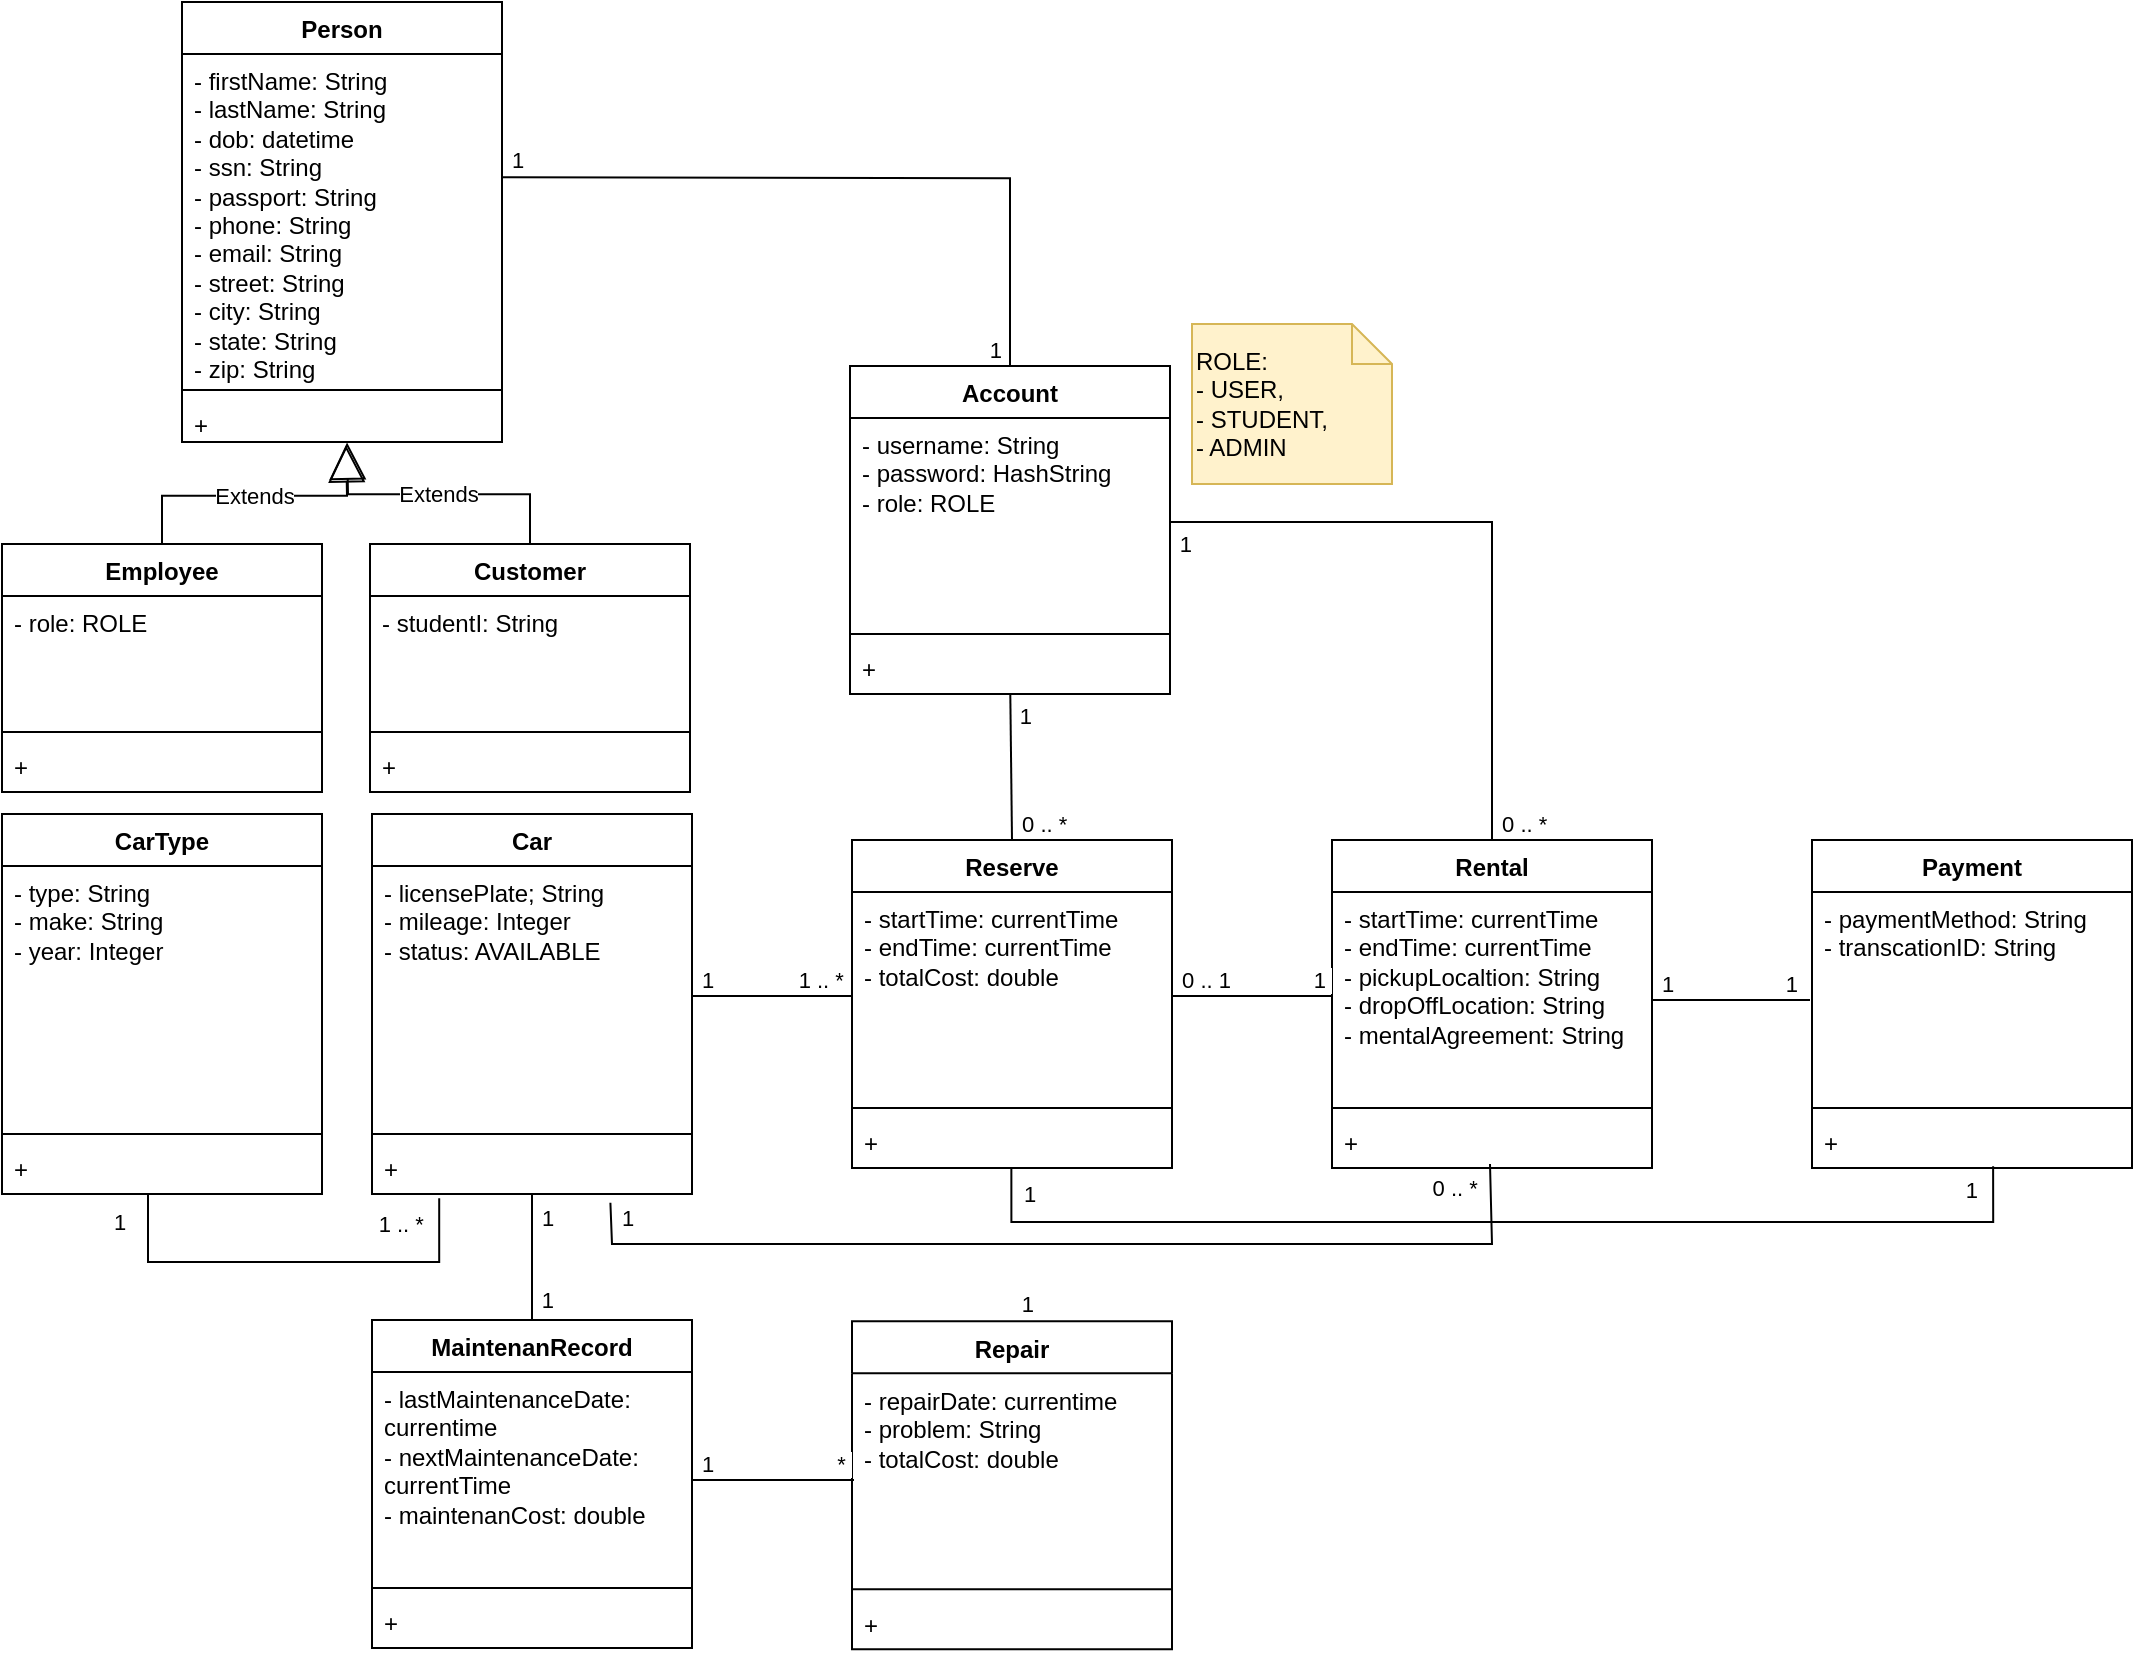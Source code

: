 <mxfile version="26.0.16">
  <diagram name="Page-1" id="sm_DsMpHi9HCMapyGH-o">
    <mxGraphModel dx="1235" dy="1464" grid="1" gridSize="10" guides="1" tooltips="1" connect="1" arrows="1" fold="1" page="1" pageScale="1" pageWidth="1100" pageHeight="850" math="0" shadow="0">
      <root>
        <mxCell id="0" />
        <mxCell id="1" parent="0" />
        <mxCell id="oVzpzXNYOjjaTDXGrFNH-1" value="Car" style="swimlane;fontStyle=1;align=center;verticalAlign=top;childLayout=stackLayout;horizontal=1;startSize=26;horizontalStack=0;resizeParent=1;resizeParentMax=0;resizeLast=0;collapsible=1;marginBottom=0;whiteSpace=wrap;html=1;" vertex="1" parent="1">
          <mxGeometry x="202" y="-434" width="160" height="190" as="geometry" />
        </mxCell>
        <mxCell id="oVzpzXNYOjjaTDXGrFNH-2" value="&lt;div&gt;- licensePlate; String&lt;/div&gt;&lt;div&gt;- mileage: Integer&lt;/div&gt;&lt;div&gt;- status: AVAILABLE&lt;/div&gt;&lt;div&gt;&lt;br&gt;&lt;/div&gt;" style="text;strokeColor=none;fillColor=none;align=left;verticalAlign=top;spacingLeft=4;spacingRight=4;overflow=hidden;rotatable=0;points=[[0,0.5],[1,0.5]];portConstraint=eastwest;whiteSpace=wrap;html=1;" vertex="1" parent="oVzpzXNYOjjaTDXGrFNH-1">
          <mxGeometry y="26" width="160" height="130" as="geometry" />
        </mxCell>
        <mxCell id="oVzpzXNYOjjaTDXGrFNH-3" value="" style="line;strokeWidth=1;fillColor=none;align=left;verticalAlign=middle;spacingTop=-1;spacingLeft=3;spacingRight=3;rotatable=0;labelPosition=right;points=[];portConstraint=eastwest;strokeColor=inherit;" vertex="1" parent="oVzpzXNYOjjaTDXGrFNH-1">
          <mxGeometry y="156" width="160" height="8" as="geometry" />
        </mxCell>
        <mxCell id="oVzpzXNYOjjaTDXGrFNH-4" value="+&amp;nbsp;" style="text;strokeColor=none;fillColor=none;align=left;verticalAlign=top;spacingLeft=4;spacingRight=4;overflow=hidden;rotatable=0;points=[[0,0.5],[1,0.5]];portConstraint=eastwest;whiteSpace=wrap;html=1;" vertex="1" parent="oVzpzXNYOjjaTDXGrFNH-1">
          <mxGeometry y="164" width="160" height="26" as="geometry" />
        </mxCell>
        <mxCell id="oVzpzXNYOjjaTDXGrFNH-5" value="Reserve" style="swimlane;fontStyle=1;align=center;verticalAlign=top;childLayout=stackLayout;horizontal=1;startSize=26;horizontalStack=0;resizeParent=1;resizeParentMax=0;resizeLast=0;collapsible=1;marginBottom=0;whiteSpace=wrap;html=1;" vertex="1" parent="1">
          <mxGeometry x="442" y="-421" width="160" height="164" as="geometry" />
        </mxCell>
        <mxCell id="oVzpzXNYOjjaTDXGrFNH-6" value="- startTime: currentTime&lt;div&gt;- endTime: currentTime&lt;/div&gt;&lt;div&gt;- totalCost: double&lt;/div&gt;" style="text;strokeColor=none;fillColor=none;align=left;verticalAlign=top;spacingLeft=4;spacingRight=4;overflow=hidden;rotatable=0;points=[[0,0.5],[1,0.5]];portConstraint=eastwest;whiteSpace=wrap;html=1;" vertex="1" parent="oVzpzXNYOjjaTDXGrFNH-5">
          <mxGeometry y="26" width="160" height="104" as="geometry" />
        </mxCell>
        <mxCell id="oVzpzXNYOjjaTDXGrFNH-7" value="" style="line;strokeWidth=1;fillColor=none;align=left;verticalAlign=middle;spacingTop=-1;spacingLeft=3;spacingRight=3;rotatable=0;labelPosition=right;points=[];portConstraint=eastwest;strokeColor=inherit;" vertex="1" parent="oVzpzXNYOjjaTDXGrFNH-5">
          <mxGeometry y="130" width="160" height="8" as="geometry" />
        </mxCell>
        <mxCell id="oVzpzXNYOjjaTDXGrFNH-8" value="+" style="text;strokeColor=none;fillColor=none;align=left;verticalAlign=top;spacingLeft=4;spacingRight=4;overflow=hidden;rotatable=0;points=[[0,0.5],[1,0.5]];portConstraint=eastwest;whiteSpace=wrap;html=1;" vertex="1" parent="oVzpzXNYOjjaTDXGrFNH-5">
          <mxGeometry y="138" width="160" height="26" as="geometry" />
        </mxCell>
        <mxCell id="oVzpzXNYOjjaTDXGrFNH-9" value="Rental" style="swimlane;fontStyle=1;align=center;verticalAlign=top;childLayout=stackLayout;horizontal=1;startSize=26;horizontalStack=0;resizeParent=1;resizeParentMax=0;resizeLast=0;collapsible=1;marginBottom=0;whiteSpace=wrap;html=1;" vertex="1" parent="1">
          <mxGeometry x="682" y="-421" width="160" height="164" as="geometry" />
        </mxCell>
        <mxCell id="oVzpzXNYOjjaTDXGrFNH-10" value="- startTime: currentTime&lt;div&gt;- endTime: currentTime&lt;/div&gt;&lt;div&gt;- pickupLocaltion: String&lt;/div&gt;&lt;div&gt;- dropOffLocation: String&lt;/div&gt;&lt;div&gt;- mentalAgreement: String&lt;/div&gt;" style="text;strokeColor=none;fillColor=none;align=left;verticalAlign=top;spacingLeft=4;spacingRight=4;overflow=hidden;rotatable=0;points=[[0,0.5],[1,0.5]];portConstraint=eastwest;whiteSpace=wrap;html=1;" vertex="1" parent="oVzpzXNYOjjaTDXGrFNH-9">
          <mxGeometry y="26" width="160" height="104" as="geometry" />
        </mxCell>
        <mxCell id="oVzpzXNYOjjaTDXGrFNH-11" value="" style="line;strokeWidth=1;fillColor=none;align=left;verticalAlign=middle;spacingTop=-1;spacingLeft=3;spacingRight=3;rotatable=0;labelPosition=right;points=[];portConstraint=eastwest;strokeColor=inherit;" vertex="1" parent="oVzpzXNYOjjaTDXGrFNH-9">
          <mxGeometry y="130" width="160" height="8" as="geometry" />
        </mxCell>
        <mxCell id="oVzpzXNYOjjaTDXGrFNH-12" value="+" style="text;strokeColor=none;fillColor=none;align=left;verticalAlign=top;spacingLeft=4;spacingRight=4;overflow=hidden;rotatable=0;points=[[0,0.5],[1,0.5]];portConstraint=eastwest;whiteSpace=wrap;html=1;" vertex="1" parent="oVzpzXNYOjjaTDXGrFNH-9">
          <mxGeometry y="138" width="160" height="26" as="geometry" />
        </mxCell>
        <mxCell id="oVzpzXNYOjjaTDXGrFNH-13" value="Payment" style="swimlane;fontStyle=1;align=center;verticalAlign=top;childLayout=stackLayout;horizontal=1;startSize=26;horizontalStack=0;resizeParent=1;resizeParentMax=0;resizeLast=0;collapsible=1;marginBottom=0;whiteSpace=wrap;html=1;" vertex="1" parent="1">
          <mxGeometry x="922" y="-421" width="160" height="164" as="geometry" />
        </mxCell>
        <mxCell id="oVzpzXNYOjjaTDXGrFNH-14" value="- paymentMethod: String&lt;div&gt;- transcationID: String&lt;/div&gt;&lt;div&gt;&lt;br&gt;&lt;/div&gt;" style="text;strokeColor=none;fillColor=none;align=left;verticalAlign=top;spacingLeft=4;spacingRight=4;overflow=hidden;rotatable=0;points=[[0,0.5],[1,0.5]];portConstraint=eastwest;whiteSpace=wrap;html=1;" vertex="1" parent="oVzpzXNYOjjaTDXGrFNH-13">
          <mxGeometry y="26" width="160" height="104" as="geometry" />
        </mxCell>
        <mxCell id="oVzpzXNYOjjaTDXGrFNH-15" value="" style="line;strokeWidth=1;fillColor=none;align=left;verticalAlign=middle;spacingTop=-1;spacingLeft=3;spacingRight=3;rotatable=0;labelPosition=right;points=[];portConstraint=eastwest;strokeColor=inherit;" vertex="1" parent="oVzpzXNYOjjaTDXGrFNH-13">
          <mxGeometry y="130" width="160" height="8" as="geometry" />
        </mxCell>
        <mxCell id="oVzpzXNYOjjaTDXGrFNH-16" value="+" style="text;strokeColor=none;fillColor=none;align=left;verticalAlign=top;spacingLeft=4;spacingRight=4;overflow=hidden;rotatable=0;points=[[0,0.5],[1,0.5]];portConstraint=eastwest;whiteSpace=wrap;html=1;" vertex="1" parent="oVzpzXNYOjjaTDXGrFNH-13">
          <mxGeometry y="138" width="160" height="26" as="geometry" />
        </mxCell>
        <mxCell id="oVzpzXNYOjjaTDXGrFNH-17" value="MaintenanRecord" style="swimlane;fontStyle=1;align=center;verticalAlign=top;childLayout=stackLayout;horizontal=1;startSize=26;horizontalStack=0;resizeParent=1;resizeParentMax=0;resizeLast=0;collapsible=1;marginBottom=0;whiteSpace=wrap;html=1;" vertex="1" parent="1">
          <mxGeometry x="202" y="-181" width="160" height="164" as="geometry" />
        </mxCell>
        <mxCell id="oVzpzXNYOjjaTDXGrFNH-18" value="&lt;div&gt;- lastMaintenanceDate: currentime&lt;/div&gt;- nextMaintenanceDate: currentTime&lt;div&gt;- maintenanCost: double&lt;/div&gt;&lt;div&gt;&lt;br&gt;&lt;/div&gt;" style="text;strokeColor=none;fillColor=none;align=left;verticalAlign=top;spacingLeft=4;spacingRight=4;overflow=hidden;rotatable=0;points=[[0,0.5],[1,0.5]];portConstraint=eastwest;whiteSpace=wrap;html=1;" vertex="1" parent="oVzpzXNYOjjaTDXGrFNH-17">
          <mxGeometry y="26" width="160" height="104" as="geometry" />
        </mxCell>
        <mxCell id="oVzpzXNYOjjaTDXGrFNH-19" value="" style="line;strokeWidth=1;fillColor=none;align=left;verticalAlign=middle;spacingTop=-1;spacingLeft=3;spacingRight=3;rotatable=0;labelPosition=right;points=[];portConstraint=eastwest;strokeColor=inherit;" vertex="1" parent="oVzpzXNYOjjaTDXGrFNH-17">
          <mxGeometry y="130" width="160" height="8" as="geometry" />
        </mxCell>
        <mxCell id="oVzpzXNYOjjaTDXGrFNH-20" value="+&amp;nbsp;" style="text;strokeColor=none;fillColor=none;align=left;verticalAlign=top;spacingLeft=4;spacingRight=4;overflow=hidden;rotatable=0;points=[[0,0.5],[1,0.5]];portConstraint=eastwest;whiteSpace=wrap;html=1;" vertex="1" parent="oVzpzXNYOjjaTDXGrFNH-17">
          <mxGeometry y="138" width="160" height="26" as="geometry" />
        </mxCell>
        <mxCell id="oVzpzXNYOjjaTDXGrFNH-35" value="" style="endArrow=none;html=1;edgeStyle=orthogonalEdgeStyle;rounded=0;entryX=0;entryY=0.5;entryDx=0;entryDy=0;" edge="1" parent="1" source="oVzpzXNYOjjaTDXGrFNH-2" target="oVzpzXNYOjjaTDXGrFNH-6">
          <mxGeometry relative="1" as="geometry">
            <mxPoint x="582" y="-331" as="sourcePoint" />
            <mxPoint x="442" y="-343" as="targetPoint" />
          </mxGeometry>
        </mxCell>
        <mxCell id="oVzpzXNYOjjaTDXGrFNH-36" value="&amp;nbsp;1" style="edgeLabel;resizable=0;html=1;align=left;verticalAlign=bottom;" connectable="0" vertex="1" parent="oVzpzXNYOjjaTDXGrFNH-35">
          <mxGeometry x="-1" relative="1" as="geometry" />
        </mxCell>
        <mxCell id="oVzpzXNYOjjaTDXGrFNH-37" value="1 .. *&amp;nbsp;" style="edgeLabel;resizable=0;html=1;align=right;verticalAlign=bottom;" connectable="0" vertex="1" parent="oVzpzXNYOjjaTDXGrFNH-35">
          <mxGeometry x="1" relative="1" as="geometry">
            <mxPoint x="-1" as="offset" />
          </mxGeometry>
        </mxCell>
        <mxCell id="oVzpzXNYOjjaTDXGrFNH-39" value="" style="endArrow=none;html=1;rounded=0;exitX=1;exitY=0.5;exitDx=0;exitDy=0;" edge="1" parent="1" source="oVzpzXNYOjjaTDXGrFNH-6">
          <mxGeometry relative="1" as="geometry">
            <mxPoint x="582" y="-331" as="sourcePoint" />
            <mxPoint x="682" y="-343" as="targetPoint" />
          </mxGeometry>
        </mxCell>
        <mxCell id="oVzpzXNYOjjaTDXGrFNH-40" value="&amp;nbsp;0 .. 1" style="edgeLabel;resizable=0;html=1;align=left;verticalAlign=bottom;" connectable="0" vertex="1" parent="oVzpzXNYOjjaTDXGrFNH-39">
          <mxGeometry x="-1" relative="1" as="geometry" />
        </mxCell>
        <mxCell id="oVzpzXNYOjjaTDXGrFNH-41" value="1&amp;nbsp;" style="edgeLabel;resizable=0;html=1;align=right;verticalAlign=bottom;" connectable="0" vertex="1" parent="oVzpzXNYOjjaTDXGrFNH-39">
          <mxGeometry x="1" relative="1" as="geometry" />
        </mxCell>
        <mxCell id="oVzpzXNYOjjaTDXGrFNH-42" value="" style="endArrow=none;html=1;rounded=0;exitX=1;exitY=0.5;exitDx=0;exitDy=0;" edge="1" parent="1">
          <mxGeometry relative="1" as="geometry">
            <mxPoint x="842" y="-341" as="sourcePoint" />
            <mxPoint x="921" y="-341" as="targetPoint" />
          </mxGeometry>
        </mxCell>
        <mxCell id="oVzpzXNYOjjaTDXGrFNH-43" value="&amp;nbsp;1" style="edgeLabel;resizable=0;html=1;align=left;verticalAlign=bottom;" connectable="0" vertex="1" parent="oVzpzXNYOjjaTDXGrFNH-42">
          <mxGeometry x="-1" relative="1" as="geometry" />
        </mxCell>
        <mxCell id="oVzpzXNYOjjaTDXGrFNH-44" value="1&amp;nbsp;" style="edgeLabel;resizable=0;html=1;align=right;verticalAlign=bottom;" connectable="0" vertex="1" parent="oVzpzXNYOjjaTDXGrFNH-42">
          <mxGeometry x="1" relative="1" as="geometry">
            <mxPoint x="-3" as="offset" />
          </mxGeometry>
        </mxCell>
        <mxCell id="oVzpzXNYOjjaTDXGrFNH-45" value="" style="endArrow=none;html=1;edgeStyle=orthogonalEdgeStyle;rounded=0;entryX=0.5;entryY=0;entryDx=0;entryDy=0;exitX=0.5;exitY=1.015;exitDx=0;exitDy=0;exitPerimeter=0;" edge="1" parent="1" source="oVzpzXNYOjjaTDXGrFNH-4" target="oVzpzXNYOjjaTDXGrFNH-17">
          <mxGeometry relative="1" as="geometry">
            <mxPoint x="272" y="-231" as="sourcePoint" />
            <mxPoint x="353" y="-231" as="targetPoint" />
          </mxGeometry>
        </mxCell>
        <mxCell id="oVzpzXNYOjjaTDXGrFNH-46" value="&amp;nbsp;1" style="edgeLabel;resizable=0;html=1;align=left;verticalAlign=bottom;" connectable="0" vertex="1" parent="oVzpzXNYOjjaTDXGrFNH-45">
          <mxGeometry x="-1" relative="1" as="geometry">
            <mxPoint y="20" as="offset" />
          </mxGeometry>
        </mxCell>
        <mxCell id="oVzpzXNYOjjaTDXGrFNH-47" value="1&amp;nbsp;" style="edgeLabel;resizable=0;html=1;align=right;verticalAlign=bottom;" connectable="0" vertex="1" parent="oVzpzXNYOjjaTDXGrFNH-45">
          <mxGeometry x="1" relative="1" as="geometry">
            <mxPoint x="14" y="-1" as="offset" />
          </mxGeometry>
        </mxCell>
        <mxCell id="oVzpzXNYOjjaTDXGrFNH-48" value="Repair" style="swimlane;fontStyle=1;align=center;verticalAlign=top;childLayout=stackLayout;horizontal=1;startSize=26;horizontalStack=0;resizeParent=1;resizeParentMax=0;resizeLast=0;collapsible=1;marginBottom=0;whiteSpace=wrap;html=1;" vertex="1" parent="1">
          <mxGeometry x="442" y="-180.39" width="160" height="164" as="geometry" />
        </mxCell>
        <mxCell id="oVzpzXNYOjjaTDXGrFNH-49" value="&lt;div&gt;- repairDate: currentime&lt;/div&gt;- problem: String&lt;div&gt;- totalCost: double&lt;/div&gt;" style="text;strokeColor=none;fillColor=none;align=left;verticalAlign=top;spacingLeft=4;spacingRight=4;overflow=hidden;rotatable=0;points=[[0,0.5],[1,0.5]];portConstraint=eastwest;whiteSpace=wrap;html=1;" vertex="1" parent="oVzpzXNYOjjaTDXGrFNH-48">
          <mxGeometry y="26" width="160" height="104" as="geometry" />
        </mxCell>
        <mxCell id="oVzpzXNYOjjaTDXGrFNH-50" value="" style="line;strokeWidth=1;fillColor=none;align=left;verticalAlign=middle;spacingTop=-1;spacingLeft=3;spacingRight=3;rotatable=0;labelPosition=right;points=[];portConstraint=eastwest;strokeColor=inherit;" vertex="1" parent="oVzpzXNYOjjaTDXGrFNH-48">
          <mxGeometry y="130" width="160" height="8" as="geometry" />
        </mxCell>
        <mxCell id="oVzpzXNYOjjaTDXGrFNH-51" value="+&amp;nbsp;" style="text;strokeColor=none;fillColor=none;align=left;verticalAlign=top;spacingLeft=4;spacingRight=4;overflow=hidden;rotatable=0;points=[[0,0.5],[1,0.5]];portConstraint=eastwest;whiteSpace=wrap;html=1;" vertex="1" parent="oVzpzXNYOjjaTDXGrFNH-48">
          <mxGeometry y="138" width="160" height="26" as="geometry" />
        </mxCell>
        <mxCell id="oVzpzXNYOjjaTDXGrFNH-52" value="1&amp;nbsp;" style="edgeLabel;resizable=0;html=1;align=right;verticalAlign=bottom;" connectable="0" vertex="1" parent="1">
          <mxGeometry x="536" y="-181" as="geometry" />
        </mxCell>
        <mxCell id="oVzpzXNYOjjaTDXGrFNH-53" value="" style="endArrow=none;html=1;edgeStyle=orthogonalEdgeStyle;rounded=0;entryX=0;entryY=0.5;entryDx=0;entryDy=0;" edge="1" parent="1">
          <mxGeometry relative="1" as="geometry">
            <mxPoint x="362" y="-101" as="sourcePoint" />
            <mxPoint x="443" y="-101" as="targetPoint" />
          </mxGeometry>
        </mxCell>
        <mxCell id="oVzpzXNYOjjaTDXGrFNH-54" value="&amp;nbsp;1" style="edgeLabel;resizable=0;html=1;align=left;verticalAlign=bottom;" connectable="0" vertex="1" parent="oVzpzXNYOjjaTDXGrFNH-53">
          <mxGeometry x="-1" relative="1" as="geometry" />
        </mxCell>
        <mxCell id="oVzpzXNYOjjaTDXGrFNH-55" value="*&amp;nbsp;" style="edgeLabel;resizable=0;html=1;align=right;verticalAlign=bottom;" connectable="0" vertex="1" parent="oVzpzXNYOjjaTDXGrFNH-53">
          <mxGeometry x="1" relative="1" as="geometry">
            <mxPoint x="-1" as="offset" />
          </mxGeometry>
        </mxCell>
        <mxCell id="oVzpzXNYOjjaTDXGrFNH-56" value="Account" style="swimlane;fontStyle=1;align=center;verticalAlign=top;childLayout=stackLayout;horizontal=1;startSize=26;horizontalStack=0;resizeParent=1;resizeParentMax=0;resizeLast=0;collapsible=1;marginBottom=0;whiteSpace=wrap;html=1;" vertex="1" parent="1">
          <mxGeometry x="441" y="-658" width="160" height="164" as="geometry" />
        </mxCell>
        <mxCell id="oVzpzXNYOjjaTDXGrFNH-57" value="&lt;div&gt;- username: String&lt;/div&gt;&lt;div&gt;- password: HashString&lt;/div&gt;&lt;div&gt;- role: ROLE&lt;/div&gt;" style="text;strokeColor=none;fillColor=none;align=left;verticalAlign=top;spacingLeft=4;spacingRight=4;overflow=hidden;rotatable=0;points=[[0,0.5],[1,0.5]];portConstraint=eastwest;whiteSpace=wrap;html=1;" vertex="1" parent="oVzpzXNYOjjaTDXGrFNH-56">
          <mxGeometry y="26" width="160" height="104" as="geometry" />
        </mxCell>
        <mxCell id="oVzpzXNYOjjaTDXGrFNH-58" value="" style="line;strokeWidth=1;fillColor=none;align=left;verticalAlign=middle;spacingTop=-1;spacingLeft=3;spacingRight=3;rotatable=0;labelPosition=right;points=[];portConstraint=eastwest;strokeColor=inherit;" vertex="1" parent="oVzpzXNYOjjaTDXGrFNH-56">
          <mxGeometry y="130" width="160" height="8" as="geometry" />
        </mxCell>
        <mxCell id="oVzpzXNYOjjaTDXGrFNH-59" value="+" style="text;strokeColor=none;fillColor=none;align=left;verticalAlign=top;spacingLeft=4;spacingRight=4;overflow=hidden;rotatable=0;points=[[0,0.5],[1,0.5]];portConstraint=eastwest;whiteSpace=wrap;html=1;" vertex="1" parent="oVzpzXNYOjjaTDXGrFNH-56">
          <mxGeometry y="138" width="160" height="26" as="geometry" />
        </mxCell>
        <mxCell id="oVzpzXNYOjjaTDXGrFNH-61" value="" style="endArrow=none;html=1;rounded=0;exitX=0.5;exitY=0;exitDx=0;exitDy=0;" edge="1" parent="1" source="oVzpzXNYOjjaTDXGrFNH-5" target="oVzpzXNYOjjaTDXGrFNH-59">
          <mxGeometry relative="1" as="geometry">
            <mxPoint x="372" y="-333" as="sourcePoint" />
            <mxPoint x="522" y="-489" as="targetPoint" />
          </mxGeometry>
        </mxCell>
        <mxCell id="oVzpzXNYOjjaTDXGrFNH-62" value="&amp;nbsp;0 .. *" style="edgeLabel;resizable=0;html=1;align=left;verticalAlign=bottom;" connectable="0" vertex="1" parent="oVzpzXNYOjjaTDXGrFNH-61">
          <mxGeometry x="-1" relative="1" as="geometry" />
        </mxCell>
        <mxCell id="oVzpzXNYOjjaTDXGrFNH-63" value="1&amp;nbsp;" style="edgeLabel;resizable=0;html=1;align=right;verticalAlign=bottom;" connectable="0" vertex="1" parent="oVzpzXNYOjjaTDXGrFNH-61">
          <mxGeometry x="1" relative="1" as="geometry">
            <mxPoint x="14" y="19" as="offset" />
          </mxGeometry>
        </mxCell>
        <mxCell id="oVzpzXNYOjjaTDXGrFNH-64" value="" style="endArrow=none;html=1;rounded=0;entryX=1;entryY=0.5;entryDx=0;entryDy=0;exitX=0.5;exitY=0;exitDx=0;exitDy=0;edgeStyle=orthogonalEdgeStyle;" edge="1" parent="1" source="oVzpzXNYOjjaTDXGrFNH-9" target="oVzpzXNYOjjaTDXGrFNH-57">
          <mxGeometry relative="1" as="geometry">
            <mxPoint x="653" y="-518" as="sourcePoint" />
            <mxPoint x="652" y="-589" as="targetPoint" />
          </mxGeometry>
        </mxCell>
        <mxCell id="oVzpzXNYOjjaTDXGrFNH-65" value="&amp;nbsp;0 .. *" style="edgeLabel;resizable=0;html=1;align=left;verticalAlign=bottom;" connectable="0" vertex="1" parent="oVzpzXNYOjjaTDXGrFNH-64">
          <mxGeometry x="-1" relative="1" as="geometry" />
        </mxCell>
        <mxCell id="oVzpzXNYOjjaTDXGrFNH-66" value="1&amp;nbsp;" style="edgeLabel;resizable=0;html=1;align=right;verticalAlign=bottom;" connectable="0" vertex="1" parent="oVzpzXNYOjjaTDXGrFNH-64">
          <mxGeometry x="1" relative="1" as="geometry">
            <mxPoint x="14" y="19" as="offset" />
          </mxGeometry>
        </mxCell>
        <mxCell id="oVzpzXNYOjjaTDXGrFNH-67" value="" style="endArrow=none;html=1;rounded=0;exitX=0.745;exitY=1.169;exitDx=0;exitDy=0;exitPerimeter=0;" edge="1" parent="1" source="oVzpzXNYOjjaTDXGrFNH-4">
          <mxGeometry relative="1" as="geometry">
            <mxPoint x="372" y="-333" as="sourcePoint" />
            <mxPoint x="761" y="-259" as="targetPoint" />
            <Array as="points">
              <mxPoint x="322" y="-219" />
              <mxPoint x="762" y="-219" />
            </Array>
          </mxGeometry>
        </mxCell>
        <mxCell id="oVzpzXNYOjjaTDXGrFNH-68" value="&amp;nbsp;1" style="edgeLabel;resizable=0;html=1;align=left;verticalAlign=bottom;" connectable="0" vertex="1" parent="oVzpzXNYOjjaTDXGrFNH-67">
          <mxGeometry x="-1" relative="1" as="geometry">
            <mxPoint x="1" y="16" as="offset" />
          </mxGeometry>
        </mxCell>
        <mxCell id="oVzpzXNYOjjaTDXGrFNH-69" value="&amp;nbsp;0 .. *&amp;nbsp;" style="edgeLabel;resizable=0;html=1;align=right;verticalAlign=bottom;" connectable="0" vertex="1" parent="oVzpzXNYOjjaTDXGrFNH-67">
          <mxGeometry x="1" relative="1" as="geometry">
            <mxPoint x="-3" y="20" as="offset" />
          </mxGeometry>
        </mxCell>
        <mxCell id="oVzpzXNYOjjaTDXGrFNH-70" value="Customer" style="swimlane;fontStyle=1;align=center;verticalAlign=top;childLayout=stackLayout;horizontal=1;startSize=26;horizontalStack=0;resizeParent=1;resizeParentMax=0;resizeLast=0;collapsible=1;marginBottom=0;whiteSpace=wrap;html=1;" vertex="1" parent="1">
          <mxGeometry x="201" y="-569" width="160" height="124" as="geometry" />
        </mxCell>
        <mxCell id="oVzpzXNYOjjaTDXGrFNH-71" value="&lt;div&gt;- studentI: String&lt;/div&gt;" style="text;strokeColor=none;fillColor=none;align=left;verticalAlign=top;spacingLeft=4;spacingRight=4;overflow=hidden;rotatable=0;points=[[0,0.5],[1,0.5]];portConstraint=eastwest;whiteSpace=wrap;html=1;" vertex="1" parent="oVzpzXNYOjjaTDXGrFNH-70">
          <mxGeometry y="26" width="160" height="64" as="geometry" />
        </mxCell>
        <mxCell id="oVzpzXNYOjjaTDXGrFNH-72" value="" style="line;strokeWidth=1;fillColor=none;align=left;verticalAlign=middle;spacingTop=-1;spacingLeft=3;spacingRight=3;rotatable=0;labelPosition=right;points=[];portConstraint=eastwest;strokeColor=inherit;" vertex="1" parent="oVzpzXNYOjjaTDXGrFNH-70">
          <mxGeometry y="90" width="160" height="8" as="geometry" />
        </mxCell>
        <mxCell id="oVzpzXNYOjjaTDXGrFNH-73" value="+" style="text;strokeColor=none;fillColor=none;align=left;verticalAlign=top;spacingLeft=4;spacingRight=4;overflow=hidden;rotatable=0;points=[[0,0.5],[1,0.5]];portConstraint=eastwest;whiteSpace=wrap;html=1;" vertex="1" parent="oVzpzXNYOjjaTDXGrFNH-70">
          <mxGeometry y="98" width="160" height="26" as="geometry" />
        </mxCell>
        <mxCell id="oVzpzXNYOjjaTDXGrFNH-74" value="" style="endArrow=none;html=1;edgeStyle=orthogonalEdgeStyle;rounded=0;entryX=0.5;entryY=0;entryDx=0;entryDy=0;" edge="1" parent="1" target="oVzpzXNYOjjaTDXGrFNH-56">
          <mxGeometry relative="1" as="geometry">
            <mxPoint x="267" y="-752.36" as="sourcePoint" />
            <mxPoint x="348" y="-752.36" as="targetPoint" />
          </mxGeometry>
        </mxCell>
        <mxCell id="oVzpzXNYOjjaTDXGrFNH-75" value="&amp;nbsp;1" style="edgeLabel;resizable=0;html=1;align=left;verticalAlign=bottom;" connectable="0" vertex="1" parent="oVzpzXNYOjjaTDXGrFNH-74">
          <mxGeometry x="-1" relative="1" as="geometry" />
        </mxCell>
        <mxCell id="oVzpzXNYOjjaTDXGrFNH-76" value="1&amp;nbsp;" style="edgeLabel;resizable=0;html=1;align=right;verticalAlign=bottom;" connectable="0" vertex="1" parent="oVzpzXNYOjjaTDXGrFNH-74">
          <mxGeometry x="1" relative="1" as="geometry">
            <mxPoint x="-1" as="offset" />
          </mxGeometry>
        </mxCell>
        <mxCell id="oVzpzXNYOjjaTDXGrFNH-78" value="ROLE:&lt;div&gt;- USER,&lt;/div&gt;&lt;div&gt;- STUDENT,&lt;/div&gt;&lt;div&gt;- ADMIN&lt;/div&gt;" style="shape=note;size=20;whiteSpace=wrap;html=1;align=left;fillColor=#fff2cc;strokeColor=#d6b656;" vertex="1" parent="1">
          <mxGeometry x="612" y="-679" width="100" height="80" as="geometry" />
        </mxCell>
        <mxCell id="oVzpzXNYOjjaTDXGrFNH-80" value="Employee" style="swimlane;fontStyle=1;align=center;verticalAlign=top;childLayout=stackLayout;horizontal=1;startSize=26;horizontalStack=0;resizeParent=1;resizeParentMax=0;resizeLast=0;collapsible=1;marginBottom=0;whiteSpace=wrap;html=1;" vertex="1" parent="1">
          <mxGeometry x="17" y="-569" width="160" height="124" as="geometry" />
        </mxCell>
        <mxCell id="oVzpzXNYOjjaTDXGrFNH-81" value="&lt;div&gt;- role: ROLE&lt;/div&gt;" style="text;strokeColor=none;fillColor=none;align=left;verticalAlign=top;spacingLeft=4;spacingRight=4;overflow=hidden;rotatable=0;points=[[0,0.5],[1,0.5]];portConstraint=eastwest;whiteSpace=wrap;html=1;" vertex="1" parent="oVzpzXNYOjjaTDXGrFNH-80">
          <mxGeometry y="26" width="160" height="64" as="geometry" />
        </mxCell>
        <mxCell id="oVzpzXNYOjjaTDXGrFNH-82" value="" style="line;strokeWidth=1;fillColor=none;align=left;verticalAlign=middle;spacingTop=-1;spacingLeft=3;spacingRight=3;rotatable=0;labelPosition=right;points=[];portConstraint=eastwest;strokeColor=inherit;" vertex="1" parent="oVzpzXNYOjjaTDXGrFNH-80">
          <mxGeometry y="90" width="160" height="8" as="geometry" />
        </mxCell>
        <mxCell id="oVzpzXNYOjjaTDXGrFNH-83" value="+" style="text;strokeColor=none;fillColor=none;align=left;verticalAlign=top;spacingLeft=4;spacingRight=4;overflow=hidden;rotatable=0;points=[[0,0.5],[1,0.5]];portConstraint=eastwest;whiteSpace=wrap;html=1;" vertex="1" parent="oVzpzXNYOjjaTDXGrFNH-80">
          <mxGeometry y="98" width="160" height="26" as="geometry" />
        </mxCell>
        <mxCell id="oVzpzXNYOjjaTDXGrFNH-84" value="Person" style="swimlane;fontStyle=1;align=center;verticalAlign=top;childLayout=stackLayout;horizontal=1;startSize=26;horizontalStack=0;resizeParent=1;resizeParentMax=0;resizeLast=0;collapsible=1;marginBottom=0;whiteSpace=wrap;html=1;" vertex="1" parent="1">
          <mxGeometry x="107" y="-840" width="160" height="220" as="geometry" />
        </mxCell>
        <mxCell id="oVzpzXNYOjjaTDXGrFNH-85" value="&lt;div&gt;- firstName: String&lt;/div&gt;&lt;div&gt;- lastName: String&lt;/div&gt;&lt;div&gt;- dob: datetime&lt;/div&gt;&lt;div&gt;- ssn: String&lt;/div&gt;&lt;div&gt;- passport: String&lt;/div&gt;&lt;div&gt;- phone: String&lt;/div&gt;&lt;div&gt;- email: String&lt;/div&gt;&lt;div&gt;- street: String&lt;/div&gt;&lt;div&gt;- city: String&lt;/div&gt;&lt;div&gt;- state: String&lt;/div&gt;&lt;div&gt;- zip: String&lt;/div&gt;" style="text;strokeColor=none;fillColor=none;align=left;verticalAlign=top;spacingLeft=4;spacingRight=4;overflow=hidden;rotatable=0;points=[[0,0.5],[1,0.5]];portConstraint=eastwest;whiteSpace=wrap;html=1;" vertex="1" parent="oVzpzXNYOjjaTDXGrFNH-84">
          <mxGeometry y="26" width="160" height="164" as="geometry" />
        </mxCell>
        <mxCell id="oVzpzXNYOjjaTDXGrFNH-86" value="" style="line;strokeWidth=1;fillColor=none;align=left;verticalAlign=middle;spacingTop=-1;spacingLeft=3;spacingRight=3;rotatable=0;labelPosition=right;points=[];portConstraint=eastwest;strokeColor=inherit;" vertex="1" parent="oVzpzXNYOjjaTDXGrFNH-84">
          <mxGeometry y="190" width="160" height="8" as="geometry" />
        </mxCell>
        <mxCell id="oVzpzXNYOjjaTDXGrFNH-87" value="+" style="text;strokeColor=none;fillColor=none;align=left;verticalAlign=top;spacingLeft=4;spacingRight=4;overflow=hidden;rotatable=0;points=[[0,0.5],[1,0.5]];portConstraint=eastwest;whiteSpace=wrap;html=1;" vertex="1" parent="oVzpzXNYOjjaTDXGrFNH-84">
          <mxGeometry y="198" width="160" height="22" as="geometry" />
        </mxCell>
        <mxCell id="oVzpzXNYOjjaTDXGrFNH-88" value="Extends" style="endArrow=block;endSize=16;endFill=0;html=1;rounded=0;entryX=0.522;entryY=0.973;entryDx=0;entryDy=0;entryPerimeter=0;exitX=0.5;exitY=0;exitDx=0;exitDy=0;edgeStyle=orthogonalEdgeStyle;" edge="1" parent="1" source="oVzpzXNYOjjaTDXGrFNH-70">
          <mxGeometry x="-0.003" width="160" relative="1" as="geometry">
            <mxPoint x="409" y="-569" as="sourcePoint" />
            <mxPoint x="189.52" y="-619.702" as="targetPoint" />
            <mxPoint as="offset" />
          </mxGeometry>
        </mxCell>
        <mxCell id="oVzpzXNYOjjaTDXGrFNH-89" value="Extends" style="endArrow=block;endSize=16;endFill=0;html=1;rounded=0;entryX=0.519;entryY=1.027;entryDx=0;entryDy=0;entryPerimeter=0;exitX=0.5;exitY=0;exitDx=0;exitDy=0;edgeStyle=orthogonalEdgeStyle;" edge="1" parent="1" source="oVzpzXNYOjjaTDXGrFNH-80">
          <mxGeometry x="-0.003" width="160" relative="1" as="geometry">
            <mxPoint x="304" y="-561" as="sourcePoint" />
            <mxPoint x="189.04" y="-618.298" as="targetPoint" />
            <mxPoint as="offset" />
          </mxGeometry>
        </mxCell>
        <mxCell id="oVzpzXNYOjjaTDXGrFNH-90" value="CarType" style="swimlane;fontStyle=1;align=center;verticalAlign=top;childLayout=stackLayout;horizontal=1;startSize=26;horizontalStack=0;resizeParent=1;resizeParentMax=0;resizeLast=0;collapsible=1;marginBottom=0;whiteSpace=wrap;html=1;" vertex="1" parent="1">
          <mxGeometry x="17" y="-434" width="160" height="190" as="geometry" />
        </mxCell>
        <mxCell id="oVzpzXNYOjjaTDXGrFNH-91" value="&lt;div&gt;-&amp;nbsp;&lt;span style=&quot;background-color: transparent; color: light-dark(rgb(0, 0, 0), rgb(255, 255, 255));&quot;&gt;type: String&lt;/span&gt;&lt;/div&gt;&lt;div&gt;- make: String&lt;/div&gt;&lt;div&gt;- year: Integer&lt;/div&gt;&lt;div&gt;&lt;span style=&quot;color: rgba(0, 0, 0, 0); font-family: monospace; font-size: 0px; text-wrap-mode: nowrap; background-color: transparent;&quot;&gt;%3CmxGraphModel%3E%3Croot%3E%3CmxCell%20id%3D%220%22%2F%3E%3CmxCell%20id%3D%221%22%20parent%3D%220%22%2F%3E%3CmxCell%20id%3D%222%22%20value%3D%22Car%22%20style%3D%22swimlane%3BfontStyle%3D1%3Balign%3Dcenter%3BverticalAlign%3Dtop%3BchildLayout%3DstackLayout%3Bhorizontal%3D1%3BstartSize%3D26%3BhorizontalStack%3D0%3BresizeParent%3D1%3BresizeParentMax%3D0%3BresizeLast%3D0%3Bcollapsible%3D1%3BmarginBottom%3D0%3BwhiteSpace%3Dwrap%3Bhtml%3D1%3B%22%20vertex%3D%221%22%20parent%3D%221%22%3E%3CmxGeometry%20x%3D%22202%22%20y%3D%22-434%22%20width%3D%22160%22%20height%3D%22190%22%20as%3D%22geometry%22%2F%3E%3C%2FmxCell%3E%3CmxCell%20id%3D%223%22%20value%3D%22%26lt%3Bdiv%26gt%3B-%20licensePlate%3B%20String%26lt%3B%2Fdiv%26gt%3B-%20type%3A%20String%26lt%3Bdiv%26gt%3B-%20make%3A%20String%26lt%3B%2Fdiv%26gt%3B%26lt%3Bdiv%26gt%3B-%20year%3A%20Integer%26lt%3B%2Fdiv%26gt%3B%26lt%3Bdiv%26gt%3B-%20mileage%3A%20Integer%26lt%3B%2Fdiv%26gt%3B%26lt%3Bdiv%26gt%3B-%20status%3A%20AVAILABLE%26lt%3B%2Fdiv%26gt%3B%26lt%3Bdiv%26gt%3B-%20bookingHistory%3A%20bookings%26lt%3B%2Fdiv%26gt%3B%26lt%3Bdiv%26gt%3B-%20rentalHistory%3A%20rentals%26lt%3B%2Fdiv%26gt%3B%22%20style%3D%22text%3BstrokeColor%3Dnone%3BfillColor%3Dnone%3Balign%3Dleft%3BverticalAlign%3Dtop%3BspacingLeft%3D4%3BspacingRight%3D4%3Boverflow%3Dhidden%3Brotatable%3D0%3Bpoints%3D%5B%5B0%2C0.5%5D%2C%5B1%2C0.5%5D%5D%3BportConstraint%3Deastwest%3BwhiteSpace%3Dwrap%3Bhtml%3D1%3B%22%20vertex%3D%221%22%20parent%3D%222%22%3E%3CmxGeometry%20y%3D%2226%22%20width%3D%22160%22%20height%3D%22130%22%20as%3D%22geometry%22%2F%3E%3C%2FmxCell%3E%3CmxCell%20id%3D%224%22%20value%3D%22%22%20style%3D%22line%3BstrokeWidth%3D1%3BfillColor%3Dnone%3Balign%3Dleft%3BverticalAlign%3Dmiddle%3BspacingTop%3D-1%3BspacingLeft%3D3%3BspacingRight%3D3%3Brotatable%3D0%3BlabelPosition%3Dright%3Bpoints%3D%5B%5D%3BportConstraint%3Deastwest%3BstrokeColor%3Dinherit%3B%22%20vertex%3D%221%22%20parent%3D%222%22%3E%3CmxGeometry%20y%3D%22156%22%20width%3D%22160%22%20height%3D%228%22%20as%3D%22geometry%22%2F%3E%3C%2FmxCell%3E%3CmxCell%20id%3D%225%22%20value%3D%22%2B%26amp%3Bnbsp%3B%22%20style%3D%22text%3BstrokeColor%3Dnone%3BfillColor%3Dnone%3Balign%3Dleft%3BverticalAlign%3Dtop%3BspacingLeft%3D4%3BspacingRight%3D4%3Boverflow%3Dhidden%3Brotatable%3D0%3Bpoints%3D%5B%5B0%2C0.5%5D%2C%5B1%2C0.5%5D%5D%3BportConstraint%3Deastwest%3BwhiteSpace%3Dwrap%3Bhtml%3D1%3B%22%20vertex%3D%221%22%20parent%3D%222%22%3E%3CmxGeometry%20y%3D%22164%22%20width%3D%22160%22%20height%3D%2226%22%20as%3D%22geometry%22%2F%3E%3C%2FmxCell%3E%3C%2Froot%3E%3C%2FmxGraphModel%&lt;/span&gt;&lt;/div&gt;&lt;div&gt;&lt;br&gt;&lt;/div&gt;" style="text;strokeColor=none;fillColor=none;align=left;verticalAlign=top;spacingLeft=4;spacingRight=4;overflow=hidden;rotatable=0;points=[[0,0.5],[1,0.5]];portConstraint=eastwest;whiteSpace=wrap;html=1;" vertex="1" parent="oVzpzXNYOjjaTDXGrFNH-90">
          <mxGeometry y="26" width="160" height="130" as="geometry" />
        </mxCell>
        <mxCell id="oVzpzXNYOjjaTDXGrFNH-92" value="" style="line;strokeWidth=1;fillColor=none;align=left;verticalAlign=middle;spacingTop=-1;spacingLeft=3;spacingRight=3;rotatable=0;labelPosition=right;points=[];portConstraint=eastwest;strokeColor=inherit;" vertex="1" parent="oVzpzXNYOjjaTDXGrFNH-90">
          <mxGeometry y="156" width="160" height="8" as="geometry" />
        </mxCell>
        <mxCell id="oVzpzXNYOjjaTDXGrFNH-93" value="+&amp;nbsp;" style="text;strokeColor=none;fillColor=none;align=left;verticalAlign=top;spacingLeft=4;spacingRight=4;overflow=hidden;rotatable=0;points=[[0,0.5],[1,0.5]];portConstraint=eastwest;whiteSpace=wrap;html=1;" vertex="1" parent="oVzpzXNYOjjaTDXGrFNH-90">
          <mxGeometry y="164" width="160" height="26" as="geometry" />
        </mxCell>
        <mxCell id="oVzpzXNYOjjaTDXGrFNH-94" value="" style="endArrow=none;html=1;edgeStyle=orthogonalEdgeStyle;rounded=0;entryX=0.21;entryY=1.081;entryDx=0;entryDy=0;entryPerimeter=0;" edge="1" parent="1" source="oVzpzXNYOjjaTDXGrFNH-93" target="oVzpzXNYOjjaTDXGrFNH-4">
          <mxGeometry relative="1" as="geometry">
            <mxPoint x="70" y="-210" as="sourcePoint" />
            <mxPoint x="150" y="-210" as="targetPoint" />
            <Array as="points">
              <mxPoint x="90" y="-210" />
              <mxPoint x="236" y="-210" />
            </Array>
          </mxGeometry>
        </mxCell>
        <mxCell id="oVzpzXNYOjjaTDXGrFNH-95" value="&amp;nbsp;1" style="edgeLabel;resizable=0;html=1;align=left;verticalAlign=bottom;" connectable="0" vertex="1" parent="oVzpzXNYOjjaTDXGrFNH-94">
          <mxGeometry x="-1" relative="1" as="geometry">
            <mxPoint x="-22" y="22" as="offset" />
          </mxGeometry>
        </mxCell>
        <mxCell id="oVzpzXNYOjjaTDXGrFNH-96" value="1 .. *&amp;nbsp;" style="edgeLabel;resizable=0;html=1;align=right;verticalAlign=bottom;" connectable="0" vertex="1" parent="oVzpzXNYOjjaTDXGrFNH-94">
          <mxGeometry x="1" relative="1" as="geometry">
            <mxPoint x="-4" y="21" as="offset" />
          </mxGeometry>
        </mxCell>
        <mxCell id="oVzpzXNYOjjaTDXGrFNH-97" value="" style="endArrow=none;html=1;rounded=0;exitX=0.498;exitY=1.002;exitDx=0;exitDy=0;entryX=0.566;entryY=0.966;entryDx=0;entryDy=0;entryPerimeter=0;exitPerimeter=0;edgeStyle=orthogonalEdgeStyle;" edge="1" parent="1" source="oVzpzXNYOjjaTDXGrFNH-8" target="oVzpzXNYOjjaTDXGrFNH-16">
          <mxGeometry relative="1" as="geometry">
            <mxPoint x="860" y="-230" as="sourcePoint" />
            <mxPoint x="939" y="-230" as="targetPoint" />
            <Array as="points">
              <mxPoint x="522" y="-230" />
              <mxPoint x="1013" y="-230" />
            </Array>
          </mxGeometry>
        </mxCell>
        <mxCell id="oVzpzXNYOjjaTDXGrFNH-98" value="&amp;nbsp;1" style="edgeLabel;resizable=0;html=1;align=left;verticalAlign=bottom;" connectable="0" vertex="1" parent="oVzpzXNYOjjaTDXGrFNH-97">
          <mxGeometry x="-1" relative="1" as="geometry">
            <mxPoint x="1" y="21" as="offset" />
          </mxGeometry>
        </mxCell>
        <mxCell id="oVzpzXNYOjjaTDXGrFNH-99" value="1&amp;nbsp;" style="edgeLabel;resizable=0;html=1;align=right;verticalAlign=bottom;" connectable="0" vertex="1" parent="oVzpzXNYOjjaTDXGrFNH-97">
          <mxGeometry x="1" relative="1" as="geometry">
            <mxPoint x="-4" y="20" as="offset" />
          </mxGeometry>
        </mxCell>
      </root>
    </mxGraphModel>
  </diagram>
</mxfile>
